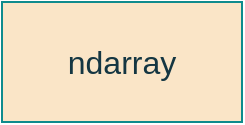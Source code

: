 <mxfile version="21.0.6" type="github">
  <diagram name="第 1 页" id="Fdgy_Q9sTbDUWi0A0H8j">
    <mxGraphModel dx="643" dy="467" grid="1" gridSize="10" guides="1" tooltips="1" connect="1" arrows="1" fold="1" page="1" pageScale="1" pageWidth="850" pageHeight="1100" math="0" shadow="0">
      <root>
        <mxCell id="0" />
        <mxCell id="1" parent="0" />
        <mxCell id="6d0vDIdPtCshTIeItXxf-2" value="&lt;font style=&quot;font-size: 16px;&quot;&gt;ndarray&lt;/font&gt;" style="whiteSpace=wrap;html=1;strokeColor=#0F8B8D;fontColor=#143642;fillColor=#FAE5C7;" vertex="1" parent="1">
          <mxGeometry x="150" y="110" width="120" height="60" as="geometry" />
        </mxCell>
      </root>
    </mxGraphModel>
  </diagram>
</mxfile>
